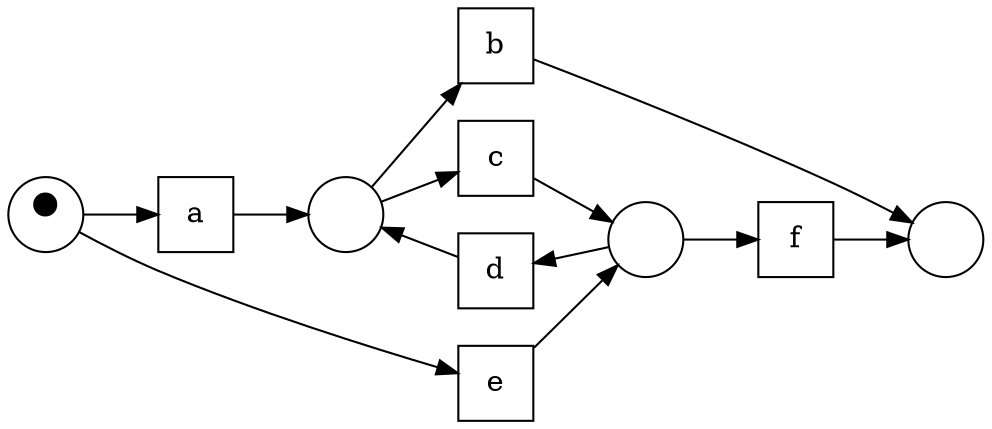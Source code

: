 digraph G {
    rankdir=LR;
    subgraph place {
        node [shape=circle,fixedsize=true,label=" "];
        i [label="&bull;", fontsize=40];
        o; p1; p2;
    }
    subgraph transitions {
        node [shape=rect,height=.5,width=.5];
        a; b; c; d; e; f;
    }
    
   # align horizontally
   {edge [weight=2]; i->a->p1; p2->f->o;}
  
    p1->c->p2;
    p2->d->p1;
    i->e->p2;
    p1->b->o; 
   # align vertically
    {rank=same; b;c;d;e;}
   
}